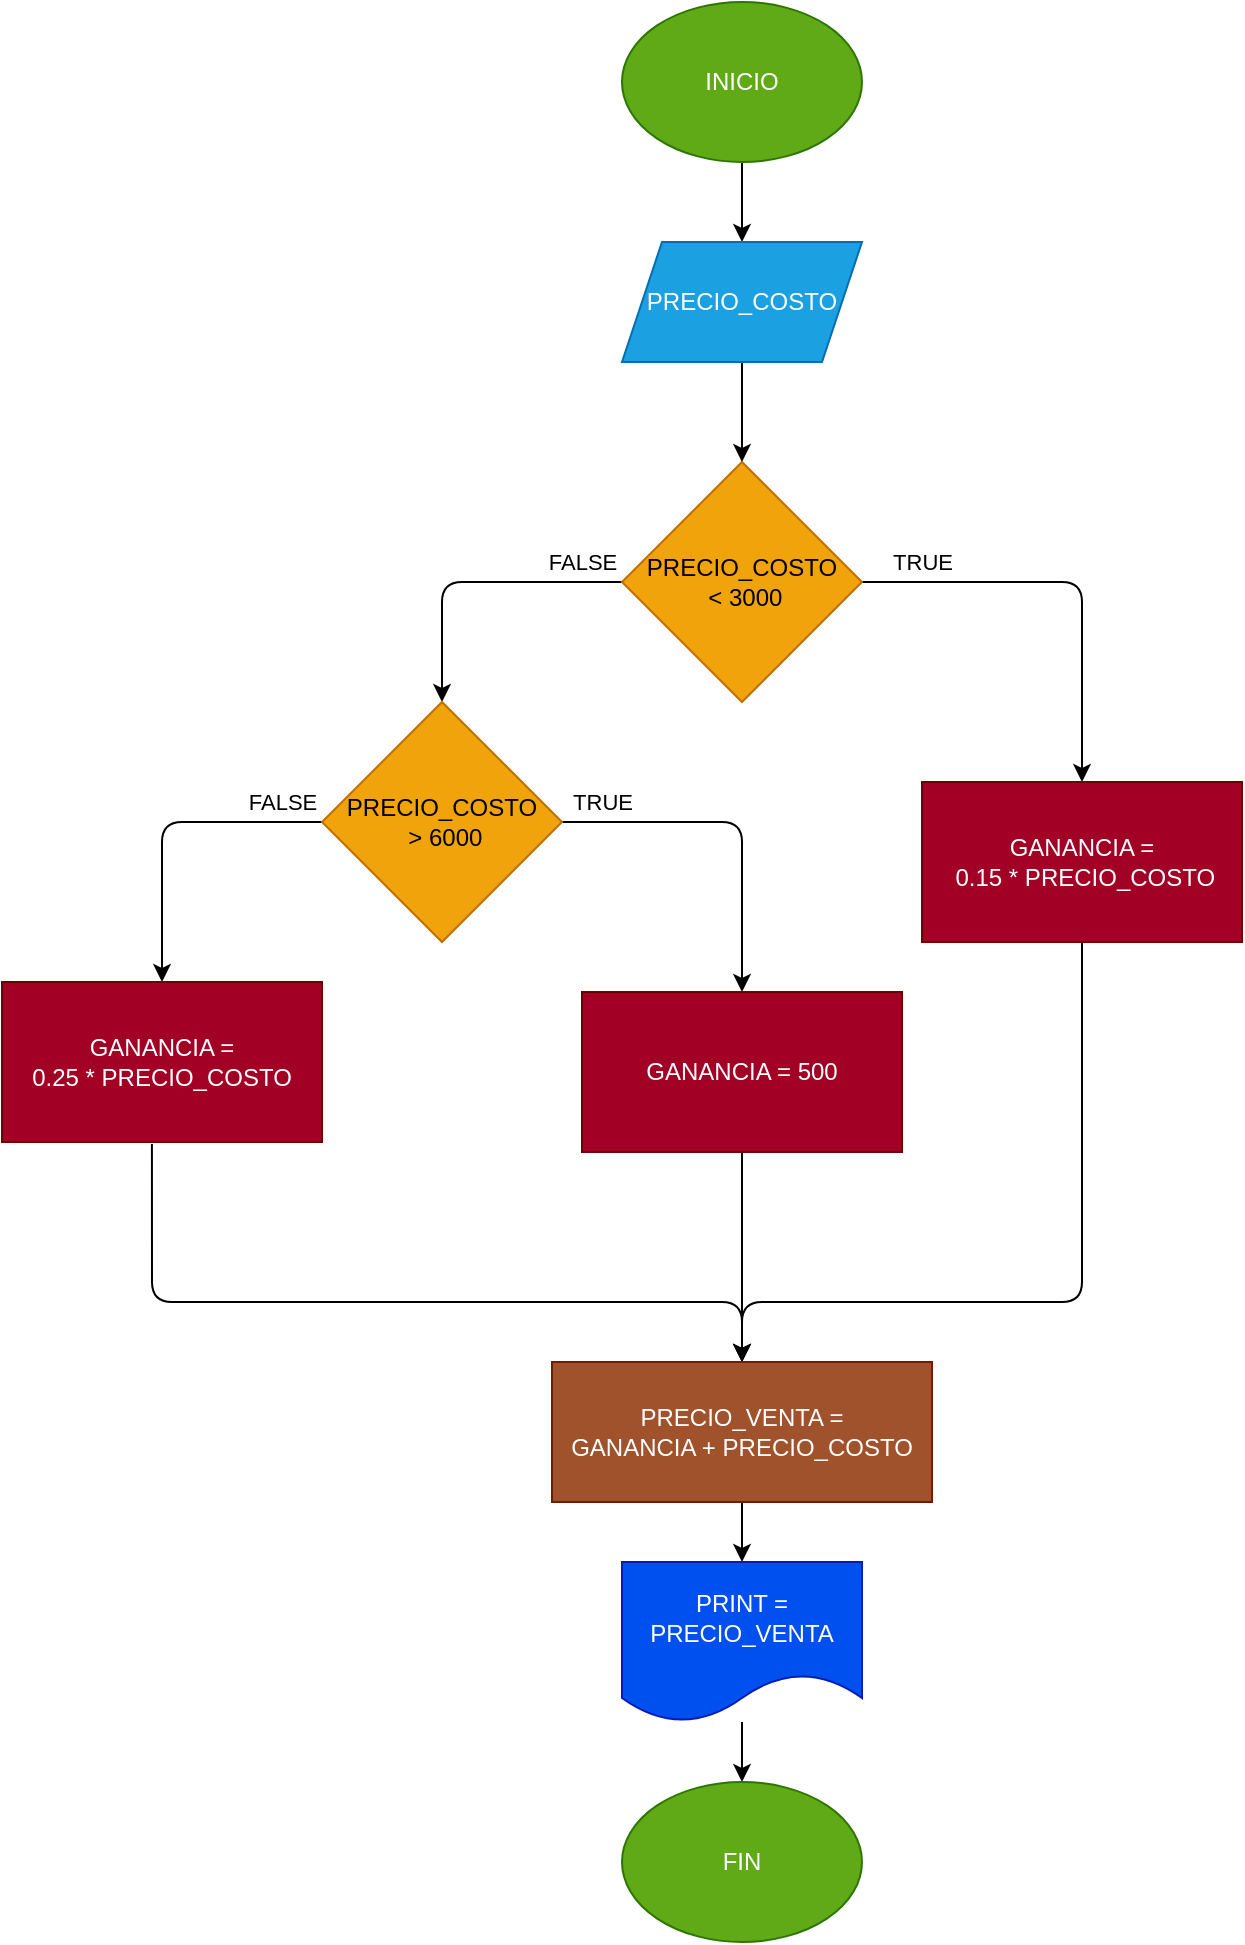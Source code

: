 <mxfile>
    <diagram id="6bCv-ZAx-BGe-SAOABXR" name="Página-1">
        <mxGraphModel dx="832" dy="411" grid="1" gridSize="10" guides="1" tooltips="1" connect="1" arrows="1" fold="1" page="1" pageScale="1" pageWidth="827" pageHeight="1169" math="0" shadow="0">
            <root>
                <mxCell id="0"/>
                <mxCell id="1" parent="0"/>
                <mxCell id="11" value="FALSE" style="edgeStyle=none;html=1;entryX=0.5;entryY=0;entryDx=0;entryDy=0;" parent="1" source="2" target="8" edge="1">
                    <mxGeometry x="-0.733" y="-10" relative="1" as="geometry">
                        <Array as="points">
                            <mxPoint x="280" y="300"/>
                        </Array>
                        <mxPoint as="offset"/>
                    </mxGeometry>
                </mxCell>
                <mxCell id="25" value="TRUE" style="edgeStyle=none;html=1;" parent="1" source="2" target="24" edge="1">
                    <mxGeometry x="-0.714" y="10" relative="1" as="geometry">
                        <Array as="points">
                            <mxPoint x="600" y="300"/>
                        </Array>
                        <mxPoint as="offset"/>
                    </mxGeometry>
                </mxCell>
                <mxCell id="2" value="PRECIO_COSTO&lt;br&gt;&amp;nbsp;&amp;lt; 3000" style="rhombus;whiteSpace=wrap;html=1;fillColor=#f0a30a;fontColor=#000000;strokeColor=#BD7000;" parent="1" vertex="1">
                    <mxGeometry x="370" y="240" width="120" height="120" as="geometry"/>
                </mxCell>
                <mxCell id="9" style="edgeStyle=none;html=1;" parent="1" source="6" target="7" edge="1">
                    <mxGeometry relative="1" as="geometry"/>
                </mxCell>
                <mxCell id="6" value="INICIO" style="ellipse;whiteSpace=wrap;html=1;fillColor=#60a917;fontColor=#ffffff;strokeColor=#2D7600;" parent="1" vertex="1">
                    <mxGeometry x="370" y="10" width="120" height="80" as="geometry"/>
                </mxCell>
                <mxCell id="10" style="edgeStyle=none;html=1;" parent="1" source="7" target="2" edge="1">
                    <mxGeometry relative="1" as="geometry"/>
                </mxCell>
                <mxCell id="7" value="PRECIO_COSTO" style="shape=parallelogram;perimeter=parallelogramPerimeter;whiteSpace=wrap;html=1;fixedSize=1;fillColor=#1ba1e2;fontColor=#ffffff;strokeColor=#006EAF;" parent="1" vertex="1">
                    <mxGeometry x="370" y="130" width="120" height="60" as="geometry"/>
                </mxCell>
                <mxCell id="15" value="TRUE" style="edgeStyle=none;html=1;entryX=0.5;entryY=0;entryDx=0;entryDy=0;" parent="1" source="8" edge="1">
                    <mxGeometry x="-0.771" y="10" relative="1" as="geometry">
                        <mxPoint x="430" y="505" as="targetPoint"/>
                        <Array as="points">
                            <mxPoint x="430" y="420"/>
                        </Array>
                        <mxPoint as="offset"/>
                    </mxGeometry>
                </mxCell>
                <mxCell id="16" value="FALSE" style="edgeStyle=none;html=1;entryX=0.5;entryY=0;entryDx=0;entryDy=0;" parent="1" source="8" target="27" edge="1">
                    <mxGeometry x="-0.75" y="-10" relative="1" as="geometry">
                        <mxPoint x="130" y="510" as="targetPoint"/>
                        <Array as="points">
                            <mxPoint x="140" y="420"/>
                        </Array>
                        <mxPoint as="offset"/>
                    </mxGeometry>
                </mxCell>
                <mxCell id="8" value="PRECIO_COSTO&lt;br&gt;&amp;nbsp;&amp;gt; 6000" style="rhombus;whiteSpace=wrap;html=1;fillColor=#f0a30a;fontColor=#000000;strokeColor=#BD7000;" parent="1" vertex="1">
                    <mxGeometry x="220" y="360" width="120" height="120" as="geometry"/>
                </mxCell>
                <mxCell id="19" style="edgeStyle=none;html=1;entryX=0.5;entryY=0;entryDx=0;entryDy=0;" parent="1" edge="1">
                    <mxGeometry relative="1" as="geometry">
                        <mxPoint x="600" y="480" as="sourcePoint"/>
                        <mxPoint x="430" y="690" as="targetPoint"/>
                        <Array as="points">
                            <mxPoint x="600" y="660"/>
                            <mxPoint x="430" y="660"/>
                        </Array>
                    </mxGeometry>
                </mxCell>
                <mxCell id="20" style="edgeStyle=none;html=1;entryX=0.5;entryY=0;entryDx=0;entryDy=0;" parent="1" edge="1">
                    <mxGeometry relative="1" as="geometry">
                        <mxPoint x="430" y="585" as="sourcePoint"/>
                        <mxPoint x="430" y="690" as="targetPoint"/>
                    </mxGeometry>
                </mxCell>
                <mxCell id="21" style="edgeStyle=none;html=1;entryX=0.5;entryY=0;entryDx=0;entryDy=0;exitX=0.458;exitY=0.95;exitDx=0;exitDy=0;exitPerimeter=0;" parent="1" edge="1">
                    <mxGeometry relative="1" as="geometry">
                        <mxPoint x="134.96" y="581" as="sourcePoint"/>
                        <mxPoint x="430" y="690" as="targetPoint"/>
                        <Array as="points">
                            <mxPoint x="135" y="660"/>
                            <mxPoint x="430" y="660"/>
                        </Array>
                    </mxGeometry>
                </mxCell>
                <mxCell id="24" value="GANANCIA =&lt;br&gt;&amp;nbsp;0.15 * PRECIO_COSTO" style="whiteSpace=wrap;html=1;fillColor=#a20025;strokeColor=#6F0000;fontColor=#ffffff;" parent="1" vertex="1">
                    <mxGeometry x="520" y="400" width="160" height="80" as="geometry"/>
                </mxCell>
                <mxCell id="26" value="GANANCIA = 500" style="whiteSpace=wrap;html=1;fillColor=#a20025;strokeColor=#6F0000;fontColor=#ffffff;" parent="1" vertex="1">
                    <mxGeometry x="350" y="505" width="160" height="80" as="geometry"/>
                </mxCell>
                <mxCell id="27" value="GANANCIA =&lt;br&gt;0.25 * PRECIO_COSTO" style="whiteSpace=wrap;html=1;fillColor=#a20025;strokeColor=#6F0000;fontColor=#ffffff;" parent="1" vertex="1">
                    <mxGeometry x="60" y="500" width="160" height="80" as="geometry"/>
                </mxCell>
                <mxCell id="30" value="" style="edgeStyle=none;html=1;" parent="1" source="28" target="29" edge="1">
                    <mxGeometry relative="1" as="geometry"/>
                </mxCell>
                <mxCell id="28" value="PRECIO_VENTA =&lt;br&gt;GANANCIA + PRECIO_COSTO" style="rounded=0;whiteSpace=wrap;html=1;fillColor=#a0522d;fontColor=#ffffff;strokeColor=#6D1F00;" parent="1" vertex="1">
                    <mxGeometry x="335" y="690" width="190" height="70" as="geometry"/>
                </mxCell>
                <mxCell id="32" value="" style="edgeStyle=none;html=1;" parent="1" source="29" target="31" edge="1">
                    <mxGeometry relative="1" as="geometry"/>
                </mxCell>
                <mxCell id="29" value="PRINT = &lt;br&gt;PRECIO_VENTA" style="shape=document;whiteSpace=wrap;html=1;boundedLbl=1;fillColor=#0050ef;strokeColor=#001DBC;fontColor=#ffffff;rounded=0;" parent="1" vertex="1">
                    <mxGeometry x="370" y="790" width="120" height="80" as="geometry"/>
                </mxCell>
                <mxCell id="31" value="FIN" style="ellipse;whiteSpace=wrap;html=1;fillColor=#60a917;fontColor=#ffffff;strokeColor=#2D7600;" parent="1" vertex="1">
                    <mxGeometry x="370" y="900" width="120" height="80" as="geometry"/>
                </mxCell>
            </root>
        </mxGraphModel>
    </diagram>
</mxfile>